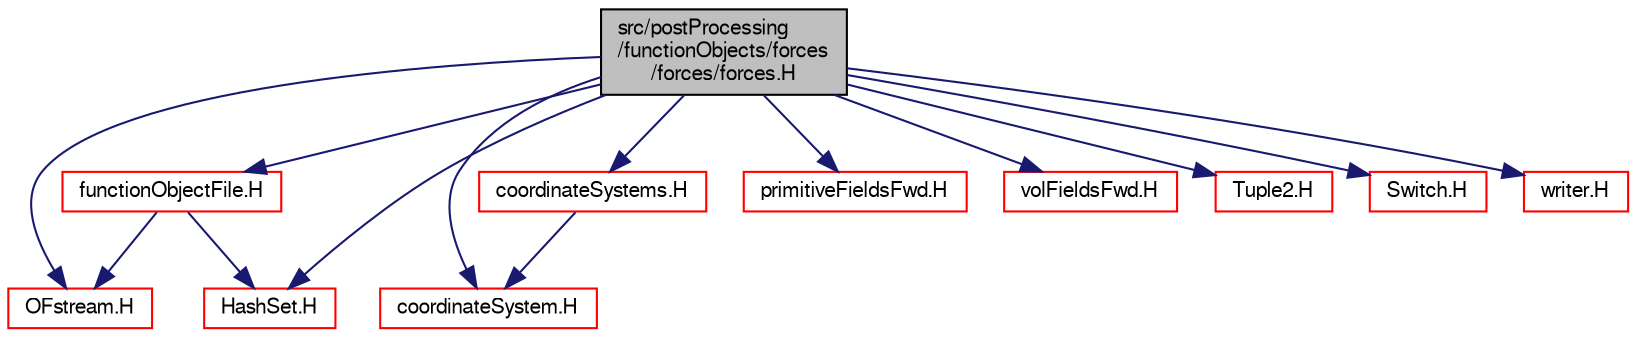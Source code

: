 digraph "src/postProcessing/functionObjects/forces/forces/forces.H"
{
  bgcolor="transparent";
  edge [fontname="FreeSans",fontsize="10",labelfontname="FreeSans",labelfontsize="10"];
  node [fontname="FreeSans",fontsize="10",shape=record];
  Node0 [label="src/postProcessing\l/functionObjects/forces\l/forces/forces.H",height=0.2,width=0.4,color="black", fillcolor="grey75", style="filled", fontcolor="black"];
  Node0 -> Node1 [color="midnightblue",fontsize="10",style="solid",fontname="FreeSans"];
  Node1 [label="functionObjectFile.H",height=0.2,width=0.4,color="red",URL="$a08954.html"];
  Node1 -> Node75 [color="midnightblue",fontsize="10",style="solid",fontname="FreeSans"];
  Node75 [label="OFstream.H",height=0.2,width=0.4,color="red",URL="$a09065.html"];
  Node1 -> Node82 [color="midnightblue",fontsize="10",style="solid",fontname="FreeSans"];
  Node82 [label="HashSet.H",height=0.2,width=0.4,color="red",URL="$a08471.html"];
  Node0 -> Node89 [color="midnightblue",fontsize="10",style="solid",fontname="FreeSans"];
  Node89 [label="coordinateSystem.H",height=0.2,width=0.4,color="red",URL="$a07520.html"];
  Node0 -> Node226 [color="midnightblue",fontsize="10",style="solid",fontname="FreeSans"];
  Node226 [label="coordinateSystems.H",height=0.2,width=0.4,color="red",URL="$a07529.html"];
  Node226 -> Node89 [color="midnightblue",fontsize="10",style="solid",fontname="FreeSans"];
  Node0 -> Node132 [color="midnightblue",fontsize="10",style="solid",fontname="FreeSans"];
  Node132 [label="primitiveFieldsFwd.H",height=0.2,width=0.4,color="red",URL="$a09638.html",tooltip="Forward declarations of the specialisations of Field<T> for scalar, vector and tensor. "];
  Node0 -> Node228 [color="midnightblue",fontsize="10",style="solid",fontname="FreeSans"];
  Node228 [label="volFieldsFwd.H",height=0.2,width=0.4,color="red",URL="$a02753.html"];
  Node0 -> Node82 [color="midnightblue",fontsize="10",style="solid",fontname="FreeSans"];
  Node0 -> Node229 [color="midnightblue",fontsize="10",style="solid",fontname="FreeSans"];
  Node229 [label="Tuple2.H",height=0.2,width=0.4,color="red",URL="$a12791.html"];
  Node0 -> Node75 [color="midnightblue",fontsize="10",style="solid",fontname="FreeSans"];
  Node0 -> Node230 [color="midnightblue",fontsize="10",style="solid",fontname="FreeSans"];
  Node230 [label="Switch.H",height=0.2,width=0.4,color="red",URL="$a12158.html"];
  Node0 -> Node231 [color="midnightblue",fontsize="10",style="solid",fontname="FreeSans"];
  Node231 [label="writer.H",height=0.2,width=0.4,color="red",URL="$a01154.html"];
}
